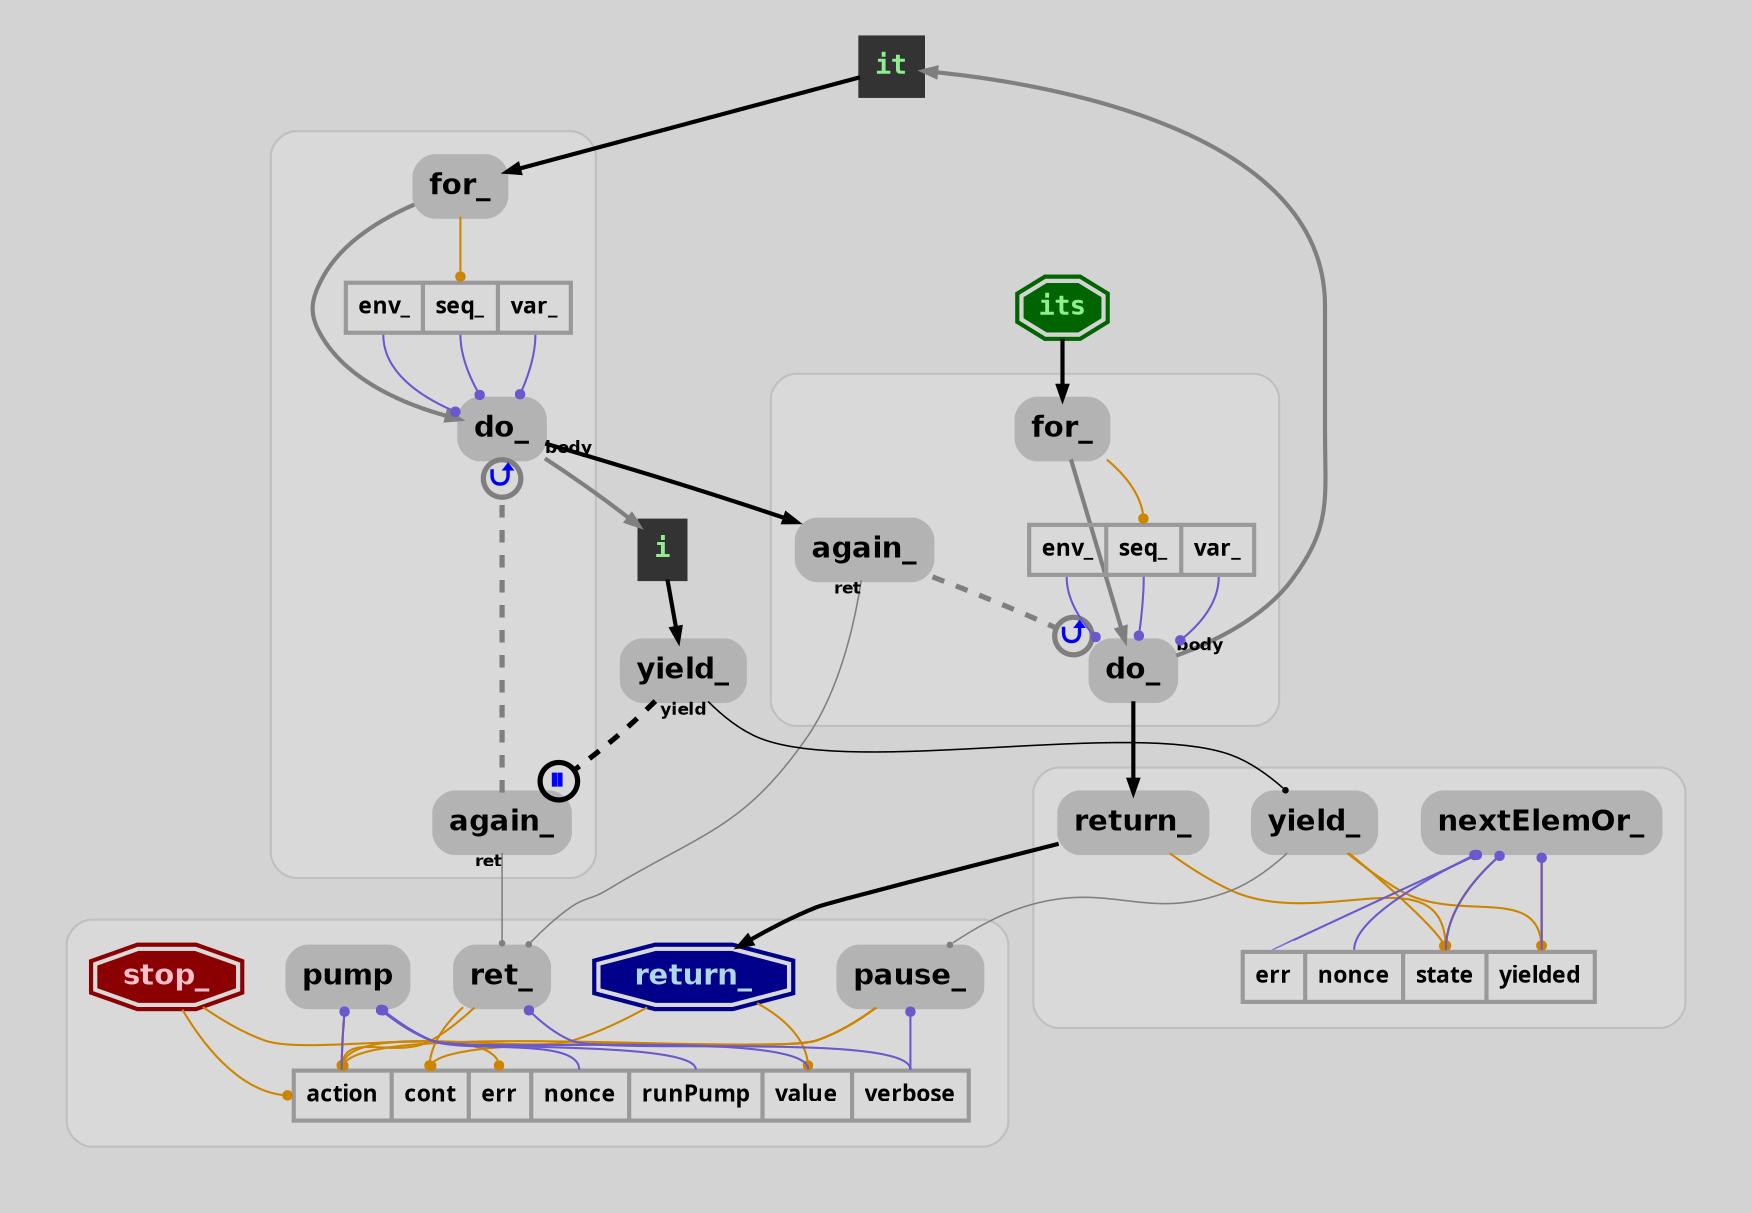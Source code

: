 digraph "G" { 
  bgcolor = "lightgray"
  margin = "0"
  pad = "0.25"
  concentrate = "false"
  nodesep = "0.3"
  ranksep = "0.4"
  newrank = "true"
  clusterrank = "local"
  packmode = "clust"
  labeljust = "l"
  fontname = "DejaVu Sans Mono Book"
  rankdir = "TB"
  fontsize = "14"
  edge [fontname="DejaVu Sans Bold", arrowhead="normal", arrowsize="0.6", fontsize="8"]
  node [fontname="DejaVu Sans Bold", margin="0.1,0.1", shape="box", bgcolor="white", height="0.2", width="0.2", color="gray60", penwidth="2"]
  "..1.do_.body" [label="it", fontname="DejaVu Sans Mono Bold", style="filled", fontcolor="lightgreen", fontsize="13", color="gray20", labeljust="l", nojustify="true"]
  subgraph "cluster1_ctx...1.do_.body.1.do_.1" { 
    margin = "6"
    style = "invis"
    subgraph "cluster_ctx...1.do_.body.1.do_.1" { 
      label = ""
      shape = "box"
      style = "rounded"
      bgcolor = "gray85"
      margin = "12"
      penwidth = "1"
      color = "gray75"
      "..1" [label="for_", style="filled,rounded", color="gray70"]
      "..1.do_" [label="do_", style="filled,rounded", color="gray70"]
      "..1.do_.body.1.do_.1" [label="again_", style="filled,rounded", color="gray70"]
      "ctx...1.do_.body.1.do_.1_var" [shape="record", label="<env_>env_|<seq_>seq_|<var_>var_", fontsize="11", fontname="DevaVu Sans Mono Bold", margin="0.08"]
      "..1" -> "ctx...1.do_.body.1.do_.1_var":seq_ [penwidth="1", color="orange3", arrowsize="0.5", arrowhead="dot", concentrate="true", constrain="false"]
      "ctx...1.do_.body.1.do_.1_var":env_ -> "..1.do_" [penwidth="1", color="slateblue3", arrowsize="0.5", arrowhead="dot", concentrate="true", constrain="false"]
      "ctx...1.do_.body.1.do_.1_var":seq_ -> "..1.do_" [penwidth="1", color="slateblue3", arrowsize="0.5", arrowhead="dot", concentrate="true", constrain="false"]
      "ctx...1.do_.body.1.do_.1_var":var_ -> "..1.do_" [penwidth="1", color="slateblue3", arrowsize="0.5", arrowhead="dot", concentrate="true", constrain="false"]
    }
  }
  "..1.do_.body.1.do_.body" [label="i", fontname="DejaVu Sans Mono Bold", style="filled", fontcolor="lightgreen", fontsize="13", color="gray20", labeljust="l", nojustify="true"]
  "..1.do_.body.1.do_.body.1" [label="yield_", style="filled,rounded", color="gray70"]
  subgraph "cluster1_ctx...1.do_.body.1.do_.body.1.yield" { 
    margin = "6"
    style = "invis"
    subgraph "cluster_ctx...1.do_.body.1.do_.body.1.yield" { 
      label = ""
      shape = "box"
      style = "rounded"
      bgcolor = "gray85"
      margin = "12"
      penwidth = "1"
      color = "gray75"
      "..1.do_.1" [label="return_", style="filled,rounded", color="gray70"]
      "..1.do_.body.1.do_.body.1.yield" [label="yield_", style="filled,rounded", color="gray70"]
      "nextElemOr" [label="nextElemOr_", style="filled,rounded", color="gray70"]
      "ctx...1.do_.body.1.do_.body.1.yield_var" [shape="record", label="<err>err|<nonce>nonce|<state>state|<yielded>yielded", fontsize="11", fontname="DevaVu Sans Mono Bold", margin="0.08"]
      "..1.do_.1" -> "ctx...1.do_.body.1.do_.body.1.yield_var":state [penwidth="1", color="orange3", arrowsize="0.5", arrowhead="dot", concentrate="true", constrain="false"]
      "..1.do_.body.1.do_.body.1.yield" -> "ctx...1.do_.body.1.do_.body.1.yield_var":state [penwidth="1", color="orange3", arrowsize="0.5", arrowhead="dot", concentrate="true", constrain="false"]
      "..1.do_.body.1.do_.body.1.yield" -> "ctx...1.do_.body.1.do_.body.1.yield_var":yielded [penwidth="1", color="orange3", arrowsize="0.5", arrowhead="dot", concentrate="true", constrain="false"]
      "ctx...1.do_.body.1.do_.body.1.yield_var":err -> "nextElemOr" [penwidth="1", color="slateblue3", arrowsize="0.5", arrowhead="dot", concentrate="true", constrain="false"]
      "ctx...1.do_.body.1.do_.body.1.yield_var":nonce -> "nextElemOr" [penwidth="1", color="slateblue3", arrowsize="0.5", arrowhead="dot", concentrate="true", constrain="false"]
      "ctx...1.do_.body.1.do_.body.1.yield_var":state -> "nextElemOr" [penwidth="1", color="slateblue3", arrowsize="0.5", arrowhead="dot", concentrate="true", constrain="false"]
      "ctx...1.do_.body.1.do_.body.1.yield_var":yielded -> "nextElemOr" [penwidth="1", color="slateblue3", arrowsize="0.5", arrowhead="dot", concentrate="true", constrain="false"]
      "nextElemOr" -> "ctx...1.do_.body.1.do_.body.1.yield_var":state [penwidth="1", color="orange3", arrowsize="0.5", arrowhead="dot", concentrate="true", constrain="false"]
      "nextElemOr" -> "ctx...1.do_.body.1.do_.body.1.yield_var":yielded [penwidth="1", color="orange3", arrowsize="0.5", arrowhead="dot", concentrate="true", constrain="false"]
    }
  }
  subgraph "cluster1_ctx...1.do_.body.1.do_.body.1.yield.pause" { 
    margin = "6"
    style = "invis"
    subgraph "cluster_ctx...1.do_.body.1.do_.body.1.yield.pause" { 
      label = ""
      shape = "box"
      style = "rounded"
      bgcolor = "gray85"
      margin = "12"
      penwidth = "1"
      color = "gray75"
      "..1.do_.body.1.do_.1.ret" [label="ret_", style="filled,rounded", color="gray70"]
      "..1.do_.body.1.do_.body.1.yield.pause" [label="pause_", style="filled,rounded", color="gray70"]
      "RETURN" [label="return_", style="filled,rounded", color="gray70", shape="doubleoctagon", color="darkblue", style="filled", fontcolor="lightblue", margin="0,0", fixedsize="false"]
      "STOP" [label="stop_", style="filled,rounded", color="gray70", shape="doubleoctagon", color="darkred", style="filled", fontcolor="pink", margin="0,0", fixedsize="false"]
      "pump" [label="pump", style="filled,rounded", color="gray70"]
      "ctx...1.do_.body.1.do_.body.1.yield.pause_var" [shape="record", label="<action>action|<cont>cont|<err>err|<nonce>nonce|<runPump>runPump|<value>value|<verbose>verbose", fontsize="11", fontname="DevaVu Sans Mono Bold", margin="0.08"]
      "RETURN" -> "ctx...1.do_.body.1.do_.body.1.yield.pause_var":action [penwidth="1", color="orange3", arrowsize="0.5", arrowhead="dot", concentrate="true", constrain="false"]
      "RETURN" -> "ctx...1.do_.body.1.do_.body.1.yield.pause_var":value [penwidth="1", color="orange3", arrowsize="0.5", arrowhead="dot", concentrate="true", constrain="false"]
      "ctx...1.do_.body.1.do_.body.1.yield.pause_var":verbose -> "..1.do_.body.1.do_.1.ret" [penwidth="1", color="slateblue3", arrowsize="0.5", arrowhead="dot", concentrate="true", constrain="false"]
      "..1.do_.body.1.do_.1.ret" -> "ctx...1.do_.body.1.do_.body.1.yield.pause_var":action [penwidth="1", color="orange3", arrowsize="0.5", arrowhead="dot", concentrate="true", constrain="false"]
      "..1.do_.body.1.do_.1.ret" -> "ctx...1.do_.body.1.do_.body.1.yield.pause_var":cont [penwidth="1", color="orange3", arrowsize="0.5", arrowhead="dot", concentrate="true", constrain="false"]
      "ctx...1.do_.body.1.do_.body.1.yield.pause_var":action -> "pump" [penwidth="1", color="slateblue3", arrowsize="0.5", arrowhead="dot", concentrate="true", constrain="false"]
      "ctx...1.do_.body.1.do_.body.1.yield.pause_var":nonce -> "pump" [penwidth="1", color="slateblue3", arrowsize="0.5", arrowhead="dot", concentrate="true", constrain="false"]
      "ctx...1.do_.body.1.do_.body.1.yield.pause_var":runPump -> "pump" [penwidth="1", color="slateblue3", arrowsize="0.5", arrowhead="dot", concentrate="true", constrain="false"]
      "ctx...1.do_.body.1.do_.body.1.yield.pause_var":value -> "pump" [penwidth="1", color="slateblue3", arrowsize="0.5", arrowhead="dot", concentrate="true", constrain="false"]
      "pump" -> "ctx...1.do_.body.1.do_.body.1.yield.pause_var":action [penwidth="1", color="orange3", arrowsize="0.5", arrowhead="dot", concentrate="true", constrain="false"]
      "STOP" -> "ctx...1.do_.body.1.do_.body.1.yield.pause_var":action [penwidth="1", color="orange3", arrowsize="0.5", arrowhead="dot", concentrate="true", constrain="false"]
      "STOP" -> "ctx...1.do_.body.1.do_.body.1.yield.pause_var":err [penwidth="1", color="orange3", arrowsize="0.5", arrowhead="dot", concentrate="true", constrain="false"]
      "ctx...1.do_.body.1.do_.body.1.yield.pause_var":verbose -> "..1.do_.body.1.do_.body.1.yield.pause" [penwidth="1", color="slateblue3", arrowsize="0.5", arrowhead="dot", concentrate="true", constrain="false"]
      "..1.do_.body.1.do_.body.1.yield.pause" -> "ctx...1.do_.body.1.do_.body.1.yield.pause_var":action [penwidth="1", color="orange3", arrowsize="0.5", arrowhead="dot", concentrate="true", constrain="false"]
      "..1.do_.body.1.do_.body.1.yield.pause" -> "ctx...1.do_.body.1.do_.body.1.yield.pause_var":cont [penwidth="1", color="orange3", arrowsize="0.5", arrowhead="dot", concentrate="true", constrain="false"]
    }
  }
  subgraph "cluster1_ctx...1.do_.body.1.do_.body.2" { 
    margin = "6"
    style = "invis"
    subgraph "cluster_ctx...1.do_.body.1.do_.body.2" { 
      label = ""
      shape = "box"
      style = "rounded"
      bgcolor = "gray85"
      margin = "12"
      penwidth = "1"
      color = "gray75"
      "..1.do_.body.1" [label="for_", style="filled,rounded", color="gray70"]
      "..1.do_.body.1.do_" [label="do_", style="filled,rounded", color="gray70"]
      "..1.do_.body.1.do_.body.2" [label="again_", style="filled,rounded", color="gray70"]
      "ctx...1.do_.body.1.do_.body.2_var" [shape="record", label="<env_>env_|<seq_>seq_|<var_>var_", fontsize="11", fontname="DevaVu Sans Mono Bold", margin="0.08"]
      "ctx...1.do_.body.1.do_.body.2_var":env_ -> "..1.do_.body.1.do_" [penwidth="1", color="slateblue3", arrowsize="0.5", arrowhead="dot", concentrate="true", constrain="false"]
      "ctx...1.do_.body.1.do_.body.2_var":seq_ -> "..1.do_.body.1.do_" [penwidth="1", color="slateblue3", arrowsize="0.5", arrowhead="dot", concentrate="true", constrain="false"]
      "ctx...1.do_.body.1.do_.body.2_var":var_ -> "..1.do_.body.1.do_" [penwidth="1", color="slateblue3", arrowsize="0.5", arrowhead="dot", concentrate="true", constrain="false"]
      "..1.do_.body.1" -> "ctx...1.do_.body.1.do_.body.2_var":seq_ [penwidth="1", color="orange3", arrowsize="0.5", arrowhead="dot", concentrate="true", constrain="false"]
    }
  }
  "START" [label="its", fontname="DejaVu Sans Mono Bold", style="filled", fontcolor="lightgreen", fontsize="13", color="gray20", labeljust="l", nojustify="true", shape="doubleoctagon", color="darkgreen", style="filled", fontcolor="lightgreen", margin="0,0", fixedsize="false", pos="1,1"]
  "..1" -> "..1.do_" [taillabel="", color="gray50", arrowhead="normal", penwidth="2", concentrate="true"]
  "..1.do_" -> "..1.do_.1" [taillabel="", color="black", arrowhead="normal", penwidth="2", concentrate="true"]
  "..1.do_" -> "..1.do_.body" [taillabel="body", color="gray50", arrowhead="normal", penwidth="2", concentrate="true"]
  "..1.do_.1" -> "RETURN" [taillabel="", color="black", arrowhead="normal", penwidth="2", concentrate="true"]
  "..1.do_.body" -> "..1.do_.body.1" [taillabel="", color="black", arrowhead="normal", penwidth="2", concentrate="true"]
  "..1.do_.body.1" -> "..1.do_.body.1.do_" [taillabel="", color="gray50", arrowhead="normal", penwidth="2", concentrate="true"]
  "..1.do_.body.1.do_" -> "..1.do_.body.1.do_.1" [taillabel="", color="black", arrowhead="normal", penwidth="2", concentrate="true"]
  "..1.do_.body.1.do_" -> "..1.do_.body.1.do_.body" [taillabel="body", color="gray50", arrowhead="normal", penwidth="2", concentrate="true"]
  "..1.do_.body.1.do_.1" -> "..1.do_" [taillabel="do_", color="gray50", style="dashed", penwidth="2.5", constrain="false", concentrate="false", arrowhead="odot", taillabel=" ", labelangle="0", fontsize="15", arrowsize="2.25", labeldistance="0.9", fontcolor="blue", headlabel="⮍"]
  "..1.do_.body.1.do_.1" -> "..1.do_.body.1.do_.1.ret" [taillabel="ret", color="gray50", penwidth="0.75", arrowhead="dot", arrowsize="0.3", concentrate="true", constrain="false"]
  "..1.do_.body.1.do_.body" -> "..1.do_.body.1.do_.body.1" [taillabel="", color="black", arrowhead="normal", penwidth="2", concentrate="true"]
  "..1.do_.body.1.do_.body.1" -> "..1.do_.body.1.do_.body.1.yield" [taillabel="yield", color="black", penwidth="0.75", arrowhead="dot", arrowsize="0.3", concentrate="true", constrain="false"]
  "..1.do_.body.1.do_.body.1" -> "..1.do_.body.1.do_.body.2" [taillabel="", color="black", style="dashed", penwidth="2.5", constrain="false", concentrate="false", arrowhead="odot", taillabel=" ", labelangle="0", fontsize="15", arrowsize="2.25", labeldistance="0.9", fontcolor="blue", headlabel="⏸", labeldistance="0.8"]
  "..1.do_.body.1.do_.body.1.yield" -> "..1.do_.body.1.do_.body.1.yield.pause" [taillabel="", color="gray50", penwidth="0.75", arrowhead="dot", arrowsize="0.3", concentrate="true", constrain="false"]
  "..1.do_.body.1.do_.body.2" -> "..1.do_.body.1.do_" [taillabel="do_", color="gray50", style="dashed", penwidth="2.5", constrain="false", concentrate="false", arrowhead="odot", taillabel=" ", labelangle="0", fontsize="15", arrowsize="2.25", labeldistance="0.9", fontcolor="blue", headlabel="⮍"]
  "..1.do_.body.1.do_.body.2" -> "..1.do_.body.1.do_.1.ret" [taillabel="ret", color="gray50", penwidth="0.75", arrowhead="dot", arrowsize="0.3", concentrate="true", constrain="false"]
  "START" -> "..1" [taillabel="", color="black", arrowhead="normal", penwidth="2", concentrate="true"]
}
